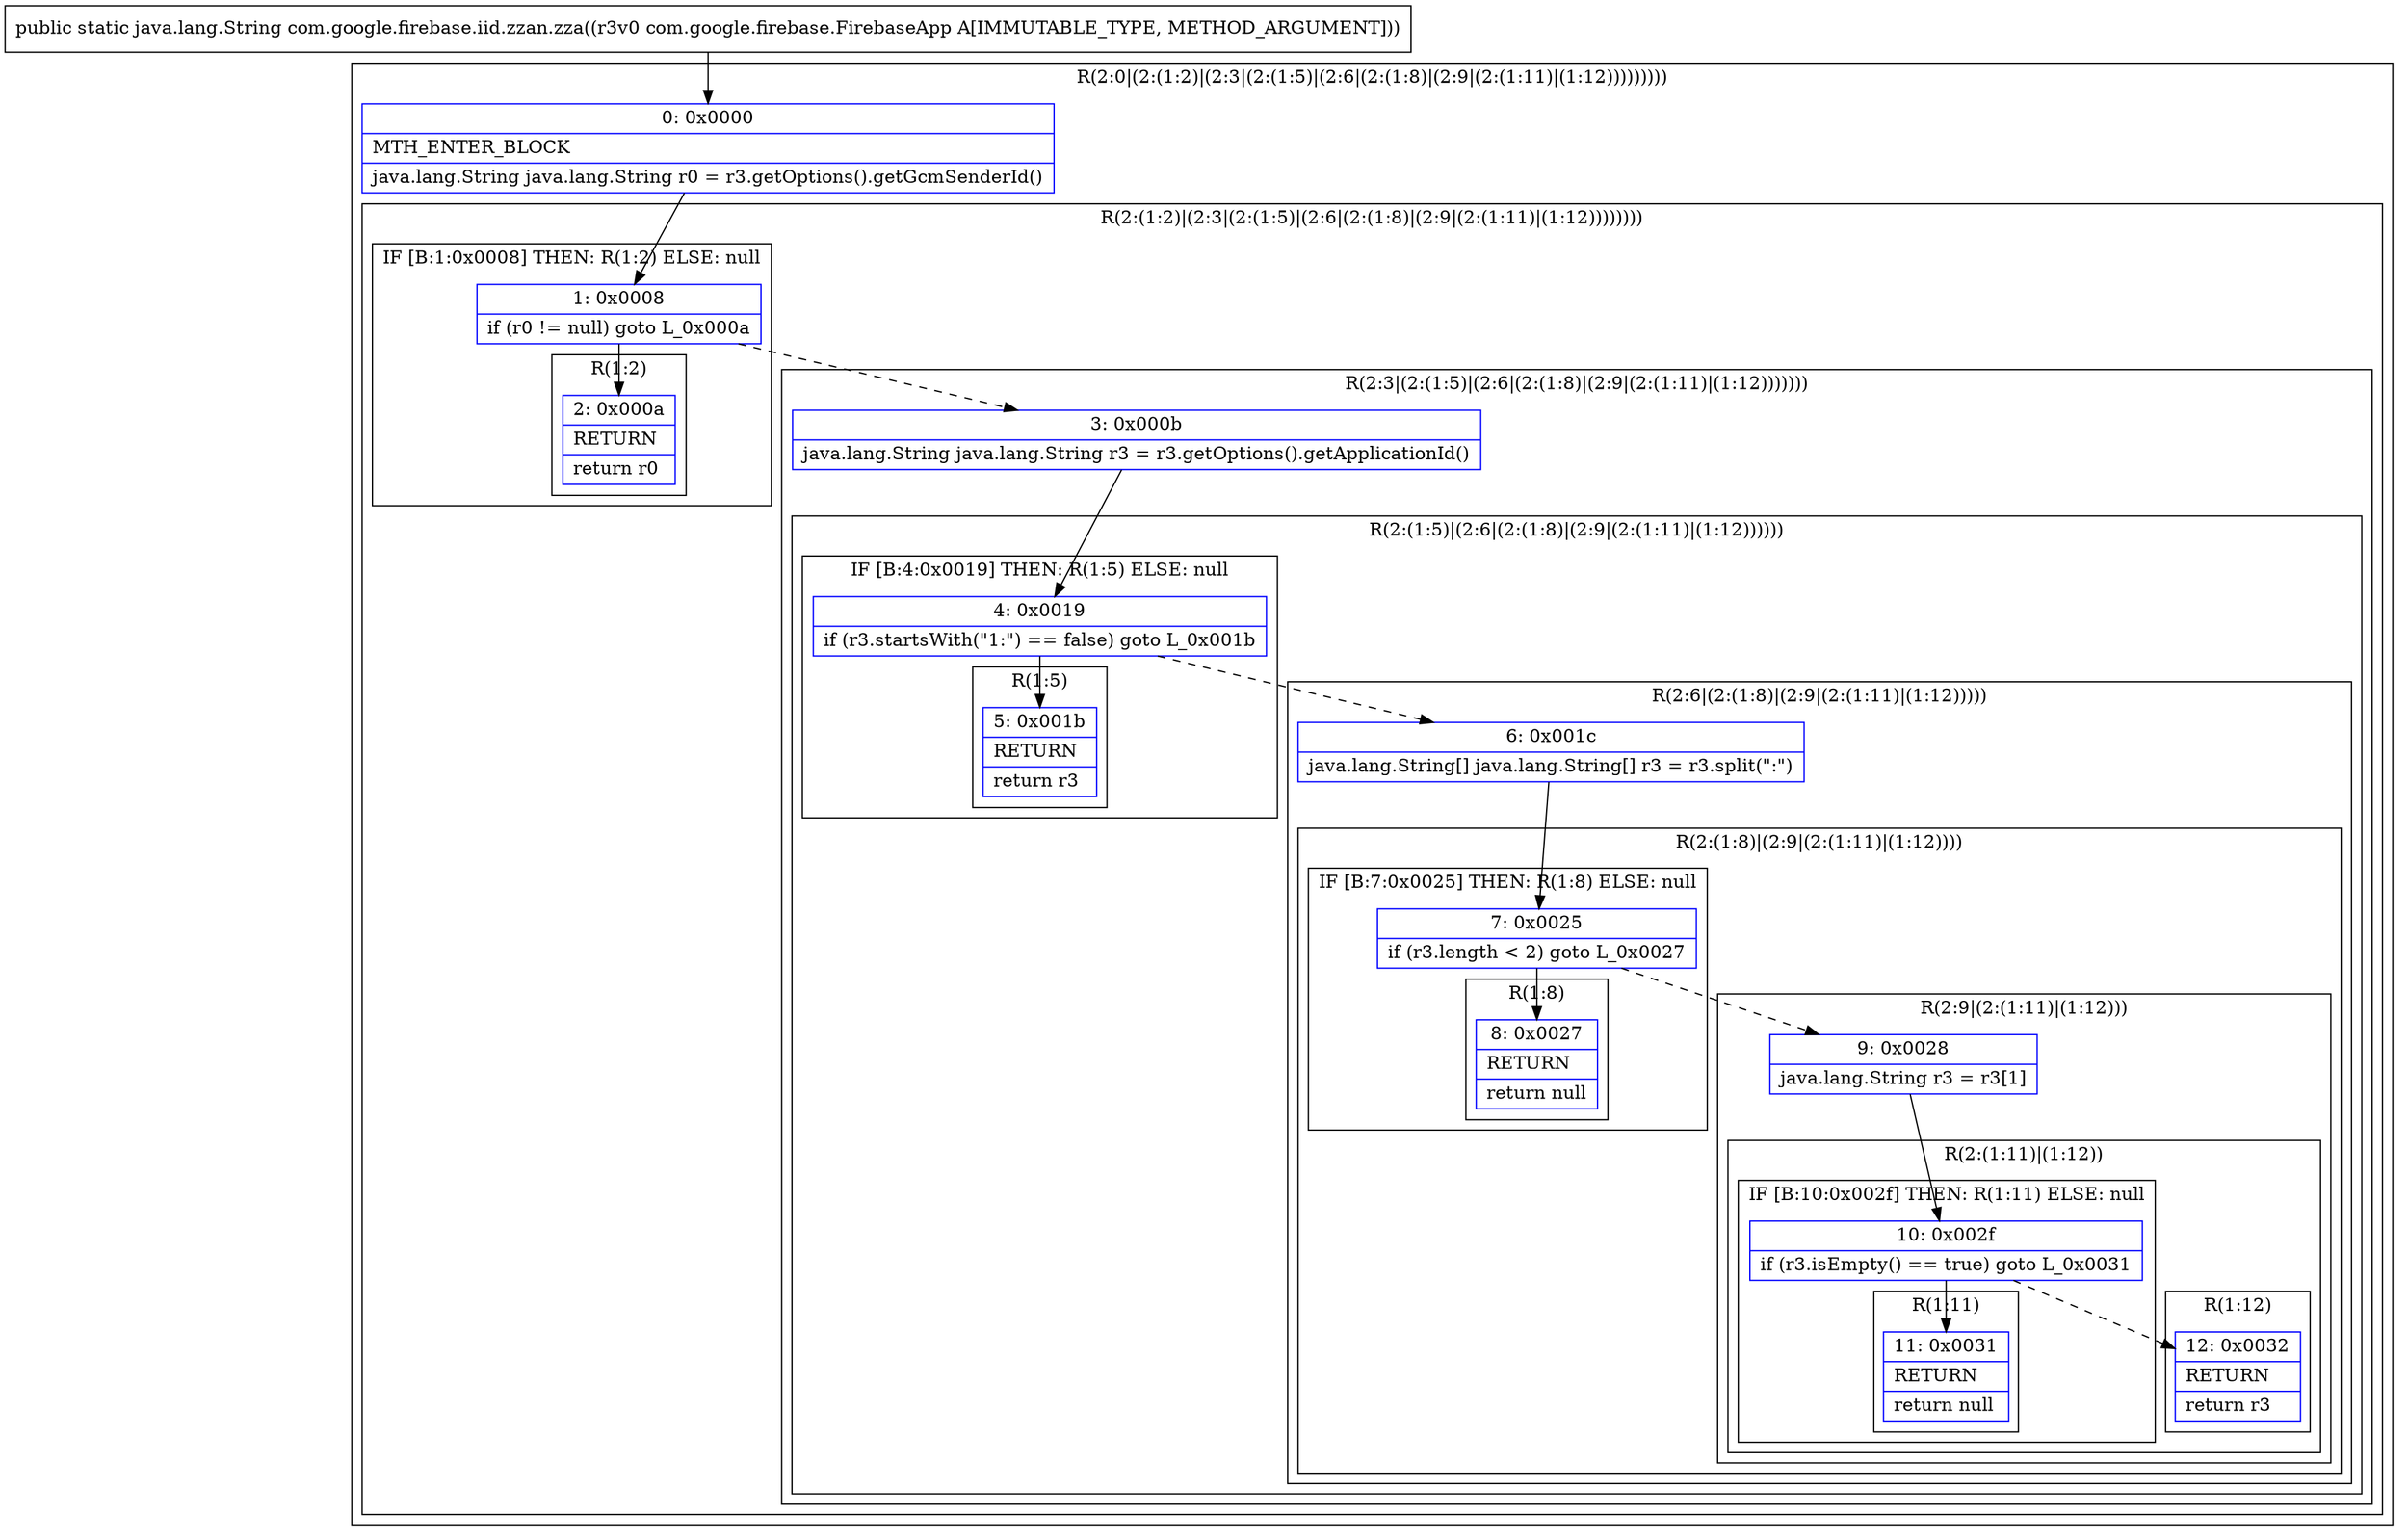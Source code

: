 digraph "CFG forcom.google.firebase.iid.zzan.zza(Lcom\/google\/firebase\/FirebaseApp;)Ljava\/lang\/String;" {
subgraph cluster_Region_1226446020 {
label = "R(2:0|(2:(1:2)|(2:3|(2:(1:5)|(2:6|(2:(1:8)|(2:9|(2:(1:11)|(1:12)))))))))";
node [shape=record,color=blue];
Node_0 [shape=record,label="{0\:\ 0x0000|MTH_ENTER_BLOCK\l|java.lang.String java.lang.String r0 = r3.getOptions().getGcmSenderId()\l}"];
subgraph cluster_Region_91021967 {
label = "R(2:(1:2)|(2:3|(2:(1:5)|(2:6|(2:(1:8)|(2:9|(2:(1:11)|(1:12))))))))";
node [shape=record,color=blue];
subgraph cluster_IfRegion_1744430894 {
label = "IF [B:1:0x0008] THEN: R(1:2) ELSE: null";
node [shape=record,color=blue];
Node_1 [shape=record,label="{1\:\ 0x0008|if (r0 != null) goto L_0x000a\l}"];
subgraph cluster_Region_1272859819 {
label = "R(1:2)";
node [shape=record,color=blue];
Node_2 [shape=record,label="{2\:\ 0x000a|RETURN\l|return r0\l}"];
}
}
subgraph cluster_Region_1734325387 {
label = "R(2:3|(2:(1:5)|(2:6|(2:(1:8)|(2:9|(2:(1:11)|(1:12)))))))";
node [shape=record,color=blue];
Node_3 [shape=record,label="{3\:\ 0x000b|java.lang.String java.lang.String r3 = r3.getOptions().getApplicationId()\l}"];
subgraph cluster_Region_554776319 {
label = "R(2:(1:5)|(2:6|(2:(1:8)|(2:9|(2:(1:11)|(1:12))))))";
node [shape=record,color=blue];
subgraph cluster_IfRegion_2121932944 {
label = "IF [B:4:0x0019] THEN: R(1:5) ELSE: null";
node [shape=record,color=blue];
Node_4 [shape=record,label="{4\:\ 0x0019|if (r3.startsWith(\"1:\") == false) goto L_0x001b\l}"];
subgraph cluster_Region_1444051174 {
label = "R(1:5)";
node [shape=record,color=blue];
Node_5 [shape=record,label="{5\:\ 0x001b|RETURN\l|return r3\l}"];
}
}
subgraph cluster_Region_1863372187 {
label = "R(2:6|(2:(1:8)|(2:9|(2:(1:11)|(1:12)))))";
node [shape=record,color=blue];
Node_6 [shape=record,label="{6\:\ 0x001c|java.lang.String[] java.lang.String[] r3 = r3.split(\":\")\l}"];
subgraph cluster_Region_137177317 {
label = "R(2:(1:8)|(2:9|(2:(1:11)|(1:12))))";
node [shape=record,color=blue];
subgraph cluster_IfRegion_1978783518 {
label = "IF [B:7:0x0025] THEN: R(1:8) ELSE: null";
node [shape=record,color=blue];
Node_7 [shape=record,label="{7\:\ 0x0025|if (r3.length \< 2) goto L_0x0027\l}"];
subgraph cluster_Region_203399569 {
label = "R(1:8)";
node [shape=record,color=blue];
Node_8 [shape=record,label="{8\:\ 0x0027|RETURN\l|return null\l}"];
}
}
subgraph cluster_Region_1512048528 {
label = "R(2:9|(2:(1:11)|(1:12)))";
node [shape=record,color=blue];
Node_9 [shape=record,label="{9\:\ 0x0028|java.lang.String r3 = r3[1]\l}"];
subgraph cluster_Region_1854226951 {
label = "R(2:(1:11)|(1:12))";
node [shape=record,color=blue];
subgraph cluster_IfRegion_531661178 {
label = "IF [B:10:0x002f] THEN: R(1:11) ELSE: null";
node [shape=record,color=blue];
Node_10 [shape=record,label="{10\:\ 0x002f|if (r3.isEmpty() == true) goto L_0x0031\l}"];
subgraph cluster_Region_1183528934 {
label = "R(1:11)";
node [shape=record,color=blue];
Node_11 [shape=record,label="{11\:\ 0x0031|RETURN\l|return null\l}"];
}
}
subgraph cluster_Region_1982200578 {
label = "R(1:12)";
node [shape=record,color=blue];
Node_12 [shape=record,label="{12\:\ 0x0032|RETURN\l|return r3\l}"];
}
}
}
}
}
}
}
}
}
MethodNode[shape=record,label="{public static java.lang.String com.google.firebase.iid.zzan.zza((r3v0 com.google.firebase.FirebaseApp A[IMMUTABLE_TYPE, METHOD_ARGUMENT])) }"];
MethodNode -> Node_0;
Node_0 -> Node_1;
Node_1 -> Node_2;
Node_1 -> Node_3[style=dashed];
Node_3 -> Node_4;
Node_4 -> Node_5;
Node_4 -> Node_6[style=dashed];
Node_6 -> Node_7;
Node_7 -> Node_8;
Node_7 -> Node_9[style=dashed];
Node_9 -> Node_10;
Node_10 -> Node_11;
Node_10 -> Node_12[style=dashed];
}


